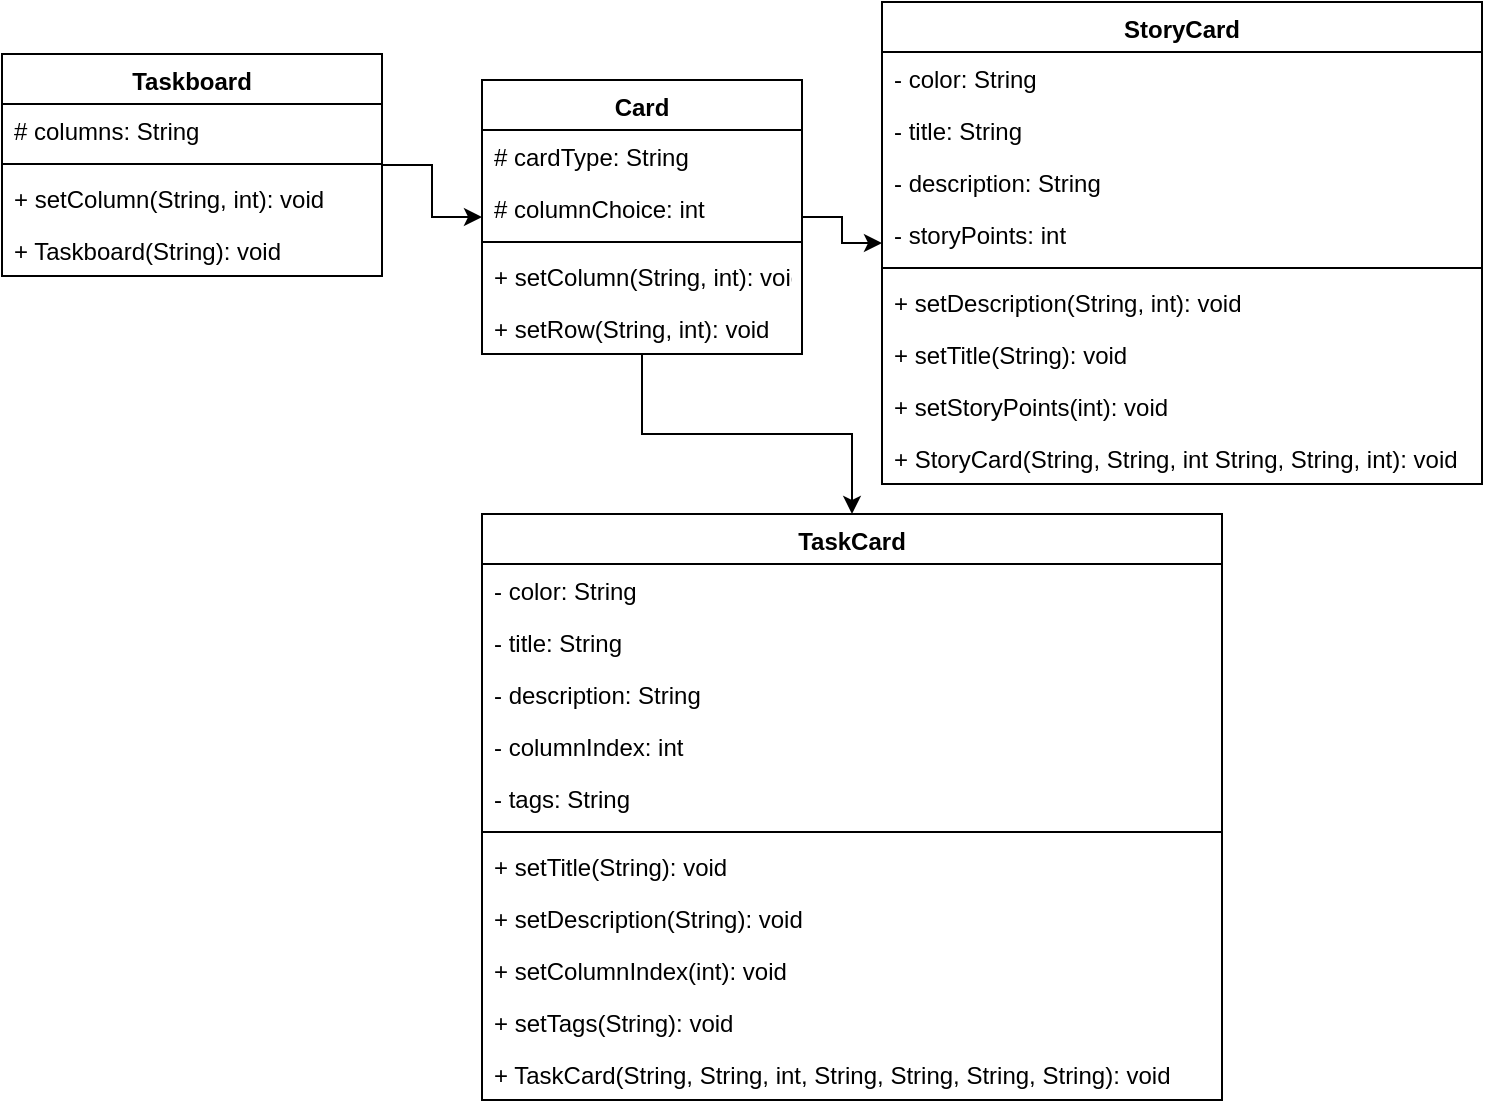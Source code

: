 <mxfile version="12.3.6" type="device" pages="1"><diagram id="zAG6OQ9N6w3JDsY4e3XV" name="Page-1"><mxGraphModel dx="920" dy="501" grid="1" gridSize="10" guides="1" tooltips="1" connect="1" arrows="1" fold="1" page="1" pageScale="1" pageWidth="850" pageHeight="1100" math="0" shadow="0"><root><mxCell id="0"/><mxCell id="1" parent="0"/><mxCell id="6HbdWleRL8v0FvqcF7CM-26" value="" style="edgeStyle=orthogonalEdgeStyle;rounded=0;orthogonalLoop=1;jettySize=auto;html=1;" edge="1" parent="1" source="6HbdWleRL8v0FvqcF7CM-6" target="6HbdWleRL8v0FvqcF7CM-20"><mxGeometry relative="1" as="geometry"/></mxCell><mxCell id="6HbdWleRL8v0FvqcF7CM-6" value="Taskboard" style="swimlane;fontStyle=1;align=center;verticalAlign=top;childLayout=stackLayout;horizontal=1;startSize=25;horizontalStack=0;resizeParent=1;resizeParentMax=0;resizeLast=0;collapsible=1;marginBottom=0;" vertex="1" parent="1"><mxGeometry x="100" y="77" width="190" height="111" as="geometry"><mxRectangle x="100" y="90" width="90" height="26" as="alternateBounds"/></mxGeometry></mxCell><mxCell id="6HbdWleRL8v0FvqcF7CM-18" value="# columns: String" style="text;strokeColor=none;fillColor=none;align=left;verticalAlign=top;spacingLeft=4;spacingRight=4;overflow=hidden;rotatable=0;points=[[0,0.5],[1,0.5]];portConstraint=eastwest;" vertex="1" parent="6HbdWleRL8v0FvqcF7CM-6"><mxGeometry y="25" width="190" height="26" as="geometry"/></mxCell><mxCell id="6HbdWleRL8v0FvqcF7CM-8" value="" style="line;strokeWidth=1;fillColor=none;align=left;verticalAlign=middle;spacingTop=-1;spacingLeft=3;spacingRight=3;rotatable=0;labelPosition=right;points=[];portConstraint=eastwest;" vertex="1" parent="6HbdWleRL8v0FvqcF7CM-6"><mxGeometry y="51" width="190" height="8" as="geometry"/></mxCell><mxCell id="6HbdWleRL8v0FvqcF7CM-19" value="+ setColumn(String, int): void" style="text;strokeColor=none;fillColor=none;align=left;verticalAlign=top;spacingLeft=4;spacingRight=4;overflow=hidden;rotatable=0;points=[[0,0.5],[1,0.5]];portConstraint=eastwest;" vertex="1" parent="6HbdWleRL8v0FvqcF7CM-6"><mxGeometry y="59" width="190" height="26" as="geometry"/></mxCell><mxCell id="6HbdWleRL8v0FvqcF7CM-9" value="+ Taskboard(String): void" style="text;strokeColor=none;fillColor=none;align=left;verticalAlign=top;spacingLeft=4;spacingRight=4;overflow=hidden;rotatable=0;points=[[0,0.5],[1,0.5]];portConstraint=eastwest;" vertex="1" parent="6HbdWleRL8v0FvqcF7CM-6"><mxGeometry y="85" width="190" height="26" as="geometry"/></mxCell><mxCell id="6HbdWleRL8v0FvqcF7CM-33" value="" style="edgeStyle=orthogonalEdgeStyle;rounded=0;orthogonalLoop=1;jettySize=auto;html=1;" edge="1" parent="1" source="6HbdWleRL8v0FvqcF7CM-20" target="6HbdWleRL8v0FvqcF7CM-27"><mxGeometry relative="1" as="geometry"/></mxCell><mxCell id="6HbdWleRL8v0FvqcF7CM-46" value="" style="edgeStyle=orthogonalEdgeStyle;rounded=0;orthogonalLoop=1;jettySize=auto;html=1;" edge="1" parent="1" source="6HbdWleRL8v0FvqcF7CM-20" target="6HbdWleRL8v0FvqcF7CM-40"><mxGeometry relative="1" as="geometry"/></mxCell><mxCell id="6HbdWleRL8v0FvqcF7CM-20" value="Card" style="swimlane;fontStyle=1;align=center;verticalAlign=top;childLayout=stackLayout;horizontal=1;startSize=25;horizontalStack=0;resizeParent=1;resizeParentMax=0;resizeLast=0;collapsible=1;marginBottom=0;" vertex="1" parent="1"><mxGeometry x="340" y="90" width="160" height="137" as="geometry"><mxRectangle x="100" y="90" width="90" height="26" as="alternateBounds"/></mxGeometry></mxCell><mxCell id="6HbdWleRL8v0FvqcF7CM-21" value="# cardType: String" style="text;strokeColor=none;fillColor=none;align=left;verticalAlign=top;spacingLeft=4;spacingRight=4;overflow=hidden;rotatable=0;points=[[0,0.5],[1,0.5]];portConstraint=eastwest;" vertex="1" parent="6HbdWleRL8v0FvqcF7CM-20"><mxGeometry y="25" width="160" height="26" as="geometry"/></mxCell><mxCell id="6HbdWleRL8v0FvqcF7CM-22" value="# columnChoice: int" style="text;strokeColor=none;fillColor=none;align=left;verticalAlign=top;spacingLeft=4;spacingRight=4;overflow=hidden;rotatable=0;points=[[0,0.5],[1,0.5]];portConstraint=eastwest;" vertex="1" parent="6HbdWleRL8v0FvqcF7CM-20"><mxGeometry y="51" width="160" height="26" as="geometry"/></mxCell><mxCell id="6HbdWleRL8v0FvqcF7CM-23" value="" style="line;strokeWidth=1;fillColor=none;align=left;verticalAlign=middle;spacingTop=-1;spacingLeft=3;spacingRight=3;rotatable=0;labelPosition=right;points=[];portConstraint=eastwest;" vertex="1" parent="6HbdWleRL8v0FvqcF7CM-20"><mxGeometry y="77" width="160" height="8" as="geometry"/></mxCell><mxCell id="6HbdWleRL8v0FvqcF7CM-24" value="+ setColumn(String, int): void" style="text;strokeColor=none;fillColor=none;align=left;verticalAlign=top;spacingLeft=4;spacingRight=4;overflow=hidden;rotatable=0;points=[[0,0.5],[1,0.5]];portConstraint=eastwest;" vertex="1" parent="6HbdWleRL8v0FvqcF7CM-20"><mxGeometry y="85" width="160" height="26" as="geometry"/></mxCell><mxCell id="6HbdWleRL8v0FvqcF7CM-25" value="+ setRow(String, int): void" style="text;strokeColor=none;fillColor=none;align=left;verticalAlign=top;spacingLeft=4;spacingRight=4;overflow=hidden;rotatable=0;points=[[0,0.5],[1,0.5]];portConstraint=eastwest;" vertex="1" parent="6HbdWleRL8v0FvqcF7CM-20"><mxGeometry y="111" width="160" height="26" as="geometry"/></mxCell><mxCell id="6HbdWleRL8v0FvqcF7CM-40" value="TaskCard" style="swimlane;fontStyle=1;align=center;verticalAlign=top;childLayout=stackLayout;horizontal=1;startSize=25;horizontalStack=0;resizeParent=1;resizeParentMax=0;resizeLast=0;collapsible=1;marginBottom=0;" vertex="1" parent="1"><mxGeometry x="340" y="307" width="370" height="293" as="geometry"><mxRectangle x="100" y="90" width="90" height="26" as="alternateBounds"/></mxGeometry></mxCell><mxCell id="6HbdWleRL8v0FvqcF7CM-41" value="- color: String" style="text;strokeColor=none;fillColor=none;align=left;verticalAlign=top;spacingLeft=4;spacingRight=4;overflow=hidden;rotatable=0;points=[[0,0.5],[1,0.5]];portConstraint=eastwest;" vertex="1" parent="6HbdWleRL8v0FvqcF7CM-40"><mxGeometry y="25" width="370" height="26" as="geometry"/></mxCell><mxCell id="6HbdWleRL8v0FvqcF7CM-42" value="- title: String" style="text;strokeColor=none;fillColor=none;align=left;verticalAlign=top;spacingLeft=4;spacingRight=4;overflow=hidden;rotatable=0;points=[[0,0.5],[1,0.5]];portConstraint=eastwest;" vertex="1" parent="6HbdWleRL8v0FvqcF7CM-40"><mxGeometry y="51" width="370" height="26" as="geometry"/></mxCell><mxCell id="6HbdWleRL8v0FvqcF7CM-47" value="- description: String" style="text;strokeColor=none;fillColor=none;align=left;verticalAlign=top;spacingLeft=4;spacingRight=4;overflow=hidden;rotatable=0;points=[[0,0.5],[1,0.5]];portConstraint=eastwest;" vertex="1" parent="6HbdWleRL8v0FvqcF7CM-40"><mxGeometry y="77" width="370" height="26" as="geometry"/></mxCell><mxCell id="6HbdWleRL8v0FvqcF7CM-48" value="- columnIndex: int" style="text;strokeColor=none;fillColor=none;align=left;verticalAlign=top;spacingLeft=4;spacingRight=4;overflow=hidden;rotatable=0;points=[[0,0.5],[1,0.5]];portConstraint=eastwest;" vertex="1" parent="6HbdWleRL8v0FvqcF7CM-40"><mxGeometry y="103" width="370" height="26" as="geometry"/></mxCell><mxCell id="6HbdWleRL8v0FvqcF7CM-49" value="- tags: String" style="text;strokeColor=none;fillColor=none;align=left;verticalAlign=top;spacingLeft=4;spacingRight=4;overflow=hidden;rotatable=0;points=[[0,0.5],[1,0.5]];portConstraint=eastwest;" vertex="1" parent="6HbdWleRL8v0FvqcF7CM-40"><mxGeometry y="129" width="370" height="26" as="geometry"/></mxCell><mxCell id="6HbdWleRL8v0FvqcF7CM-43" value="" style="line;strokeWidth=1;fillColor=none;align=left;verticalAlign=middle;spacingTop=-1;spacingLeft=3;spacingRight=3;rotatable=0;labelPosition=right;points=[];portConstraint=eastwest;" vertex="1" parent="6HbdWleRL8v0FvqcF7CM-40"><mxGeometry y="155" width="370" height="8" as="geometry"/></mxCell><mxCell id="6HbdWleRL8v0FvqcF7CM-44" value="+ setTitle(String): void" style="text;strokeColor=none;fillColor=none;align=left;verticalAlign=top;spacingLeft=4;spacingRight=4;overflow=hidden;rotatable=0;points=[[0,0.5],[1,0.5]];portConstraint=eastwest;" vertex="1" parent="6HbdWleRL8v0FvqcF7CM-40"><mxGeometry y="163" width="370" height="26" as="geometry"/></mxCell><mxCell id="6HbdWleRL8v0FvqcF7CM-45" value="+ setDescription(String): void" style="text;strokeColor=none;fillColor=none;align=left;verticalAlign=top;spacingLeft=4;spacingRight=4;overflow=hidden;rotatable=0;points=[[0,0.5],[1,0.5]];portConstraint=eastwest;" vertex="1" parent="6HbdWleRL8v0FvqcF7CM-40"><mxGeometry y="189" width="370" height="26" as="geometry"/></mxCell><mxCell id="6HbdWleRL8v0FvqcF7CM-52" value="+ setColumnIndex(int): void" style="text;strokeColor=none;fillColor=none;align=left;verticalAlign=top;spacingLeft=4;spacingRight=4;overflow=hidden;rotatable=0;points=[[0,0.5],[1,0.5]];portConstraint=eastwest;" vertex="1" parent="6HbdWleRL8v0FvqcF7CM-40"><mxGeometry y="215" width="370" height="26" as="geometry"/></mxCell><mxCell id="6HbdWleRL8v0FvqcF7CM-53" value="+ setTags(String): void" style="text;strokeColor=none;fillColor=none;align=left;verticalAlign=top;spacingLeft=4;spacingRight=4;overflow=hidden;rotatable=0;points=[[0,0.5],[1,0.5]];portConstraint=eastwest;" vertex="1" parent="6HbdWleRL8v0FvqcF7CM-40"><mxGeometry y="241" width="370" height="26" as="geometry"/></mxCell><mxCell id="6HbdWleRL8v0FvqcF7CM-54" value="+ TaskCard(String, String, int, String, String, String, String): void" style="text;strokeColor=none;fillColor=none;align=left;verticalAlign=top;spacingLeft=4;spacingRight=4;overflow=hidden;rotatable=0;points=[[0,0.5],[1,0.5]];portConstraint=eastwest;" vertex="1" parent="6HbdWleRL8v0FvqcF7CM-40"><mxGeometry y="267" width="370" height="26" as="geometry"/></mxCell><mxCell id="6HbdWleRL8v0FvqcF7CM-27" value="StoryCard" style="swimlane;fontStyle=1;align=center;verticalAlign=top;childLayout=stackLayout;horizontal=1;startSize=25;horizontalStack=0;resizeParent=1;resizeParentMax=0;resizeLast=0;collapsible=1;marginBottom=0;" vertex="1" parent="1"><mxGeometry x="540" y="51" width="300" height="241" as="geometry"><mxRectangle x="100" y="90" width="90" height="26" as="alternateBounds"/></mxGeometry></mxCell><mxCell id="6HbdWleRL8v0FvqcF7CM-28" value="- color: String" style="text;strokeColor=none;fillColor=none;align=left;verticalAlign=top;spacingLeft=4;spacingRight=4;overflow=hidden;rotatable=0;points=[[0,0.5],[1,0.5]];portConstraint=eastwest;" vertex="1" parent="6HbdWleRL8v0FvqcF7CM-27"><mxGeometry y="25" width="300" height="26" as="geometry"/></mxCell><mxCell id="6HbdWleRL8v0FvqcF7CM-29" value="- title: String" style="text;strokeColor=none;fillColor=none;align=left;verticalAlign=top;spacingLeft=4;spacingRight=4;overflow=hidden;rotatable=0;points=[[0,0.5],[1,0.5]];portConstraint=eastwest;" vertex="1" parent="6HbdWleRL8v0FvqcF7CM-27"><mxGeometry y="51" width="300" height="26" as="geometry"/></mxCell><mxCell id="6HbdWleRL8v0FvqcF7CM-34" value="- description: String" style="text;strokeColor=none;fillColor=none;align=left;verticalAlign=top;spacingLeft=4;spacingRight=4;overflow=hidden;rotatable=0;points=[[0,0.5],[1,0.5]];portConstraint=eastwest;" vertex="1" parent="6HbdWleRL8v0FvqcF7CM-27"><mxGeometry y="77" width="300" height="26" as="geometry"/></mxCell><mxCell id="6HbdWleRL8v0FvqcF7CM-36" value="- storyPoints: int" style="text;strokeColor=none;fillColor=none;align=left;verticalAlign=top;spacingLeft=4;spacingRight=4;overflow=hidden;rotatable=0;points=[[0,0.5],[1,0.5]];portConstraint=eastwest;" vertex="1" parent="6HbdWleRL8v0FvqcF7CM-27"><mxGeometry y="103" width="300" height="26" as="geometry"/></mxCell><mxCell id="6HbdWleRL8v0FvqcF7CM-30" value="" style="line;strokeWidth=1;fillColor=none;align=left;verticalAlign=middle;spacingTop=-1;spacingLeft=3;spacingRight=3;rotatable=0;labelPosition=right;points=[];portConstraint=eastwest;" vertex="1" parent="6HbdWleRL8v0FvqcF7CM-27"><mxGeometry y="129" width="300" height="8" as="geometry"/></mxCell><mxCell id="6HbdWleRL8v0FvqcF7CM-32" value="+ setDescription(String, int): void" style="text;strokeColor=none;fillColor=none;align=left;verticalAlign=top;spacingLeft=4;spacingRight=4;overflow=hidden;rotatable=0;points=[[0,0.5],[1,0.5]];portConstraint=eastwest;" vertex="1" parent="6HbdWleRL8v0FvqcF7CM-27"><mxGeometry y="137" width="300" height="26" as="geometry"/></mxCell><mxCell id="6HbdWleRL8v0FvqcF7CM-50" value="+ setTitle(String): void" style="text;strokeColor=none;fillColor=none;align=left;verticalAlign=top;spacingLeft=4;spacingRight=4;overflow=hidden;rotatable=0;points=[[0,0.5],[1,0.5]];portConstraint=eastwest;" vertex="1" parent="6HbdWleRL8v0FvqcF7CM-27"><mxGeometry y="163" width="300" height="26" as="geometry"/></mxCell><mxCell id="6HbdWleRL8v0FvqcF7CM-51" value="+ setStoryPoints(int): void" style="text;strokeColor=none;fillColor=none;align=left;verticalAlign=top;spacingLeft=4;spacingRight=4;overflow=hidden;rotatable=0;points=[[0,0.5],[1,0.5]];portConstraint=eastwest;" vertex="1" parent="6HbdWleRL8v0FvqcF7CM-27"><mxGeometry y="189" width="300" height="26" as="geometry"/></mxCell><mxCell id="6HbdWleRL8v0FvqcF7CM-39" value="+ StoryCard(String, String, int String, String, int): void" style="text;strokeColor=none;fillColor=none;align=left;verticalAlign=top;spacingLeft=4;spacingRight=4;overflow=hidden;rotatable=0;points=[[0,0.5],[1,0.5]];portConstraint=eastwest;" vertex="1" parent="6HbdWleRL8v0FvqcF7CM-27"><mxGeometry y="215" width="300" height="26" as="geometry"/></mxCell></root></mxGraphModel></diagram></mxfile>